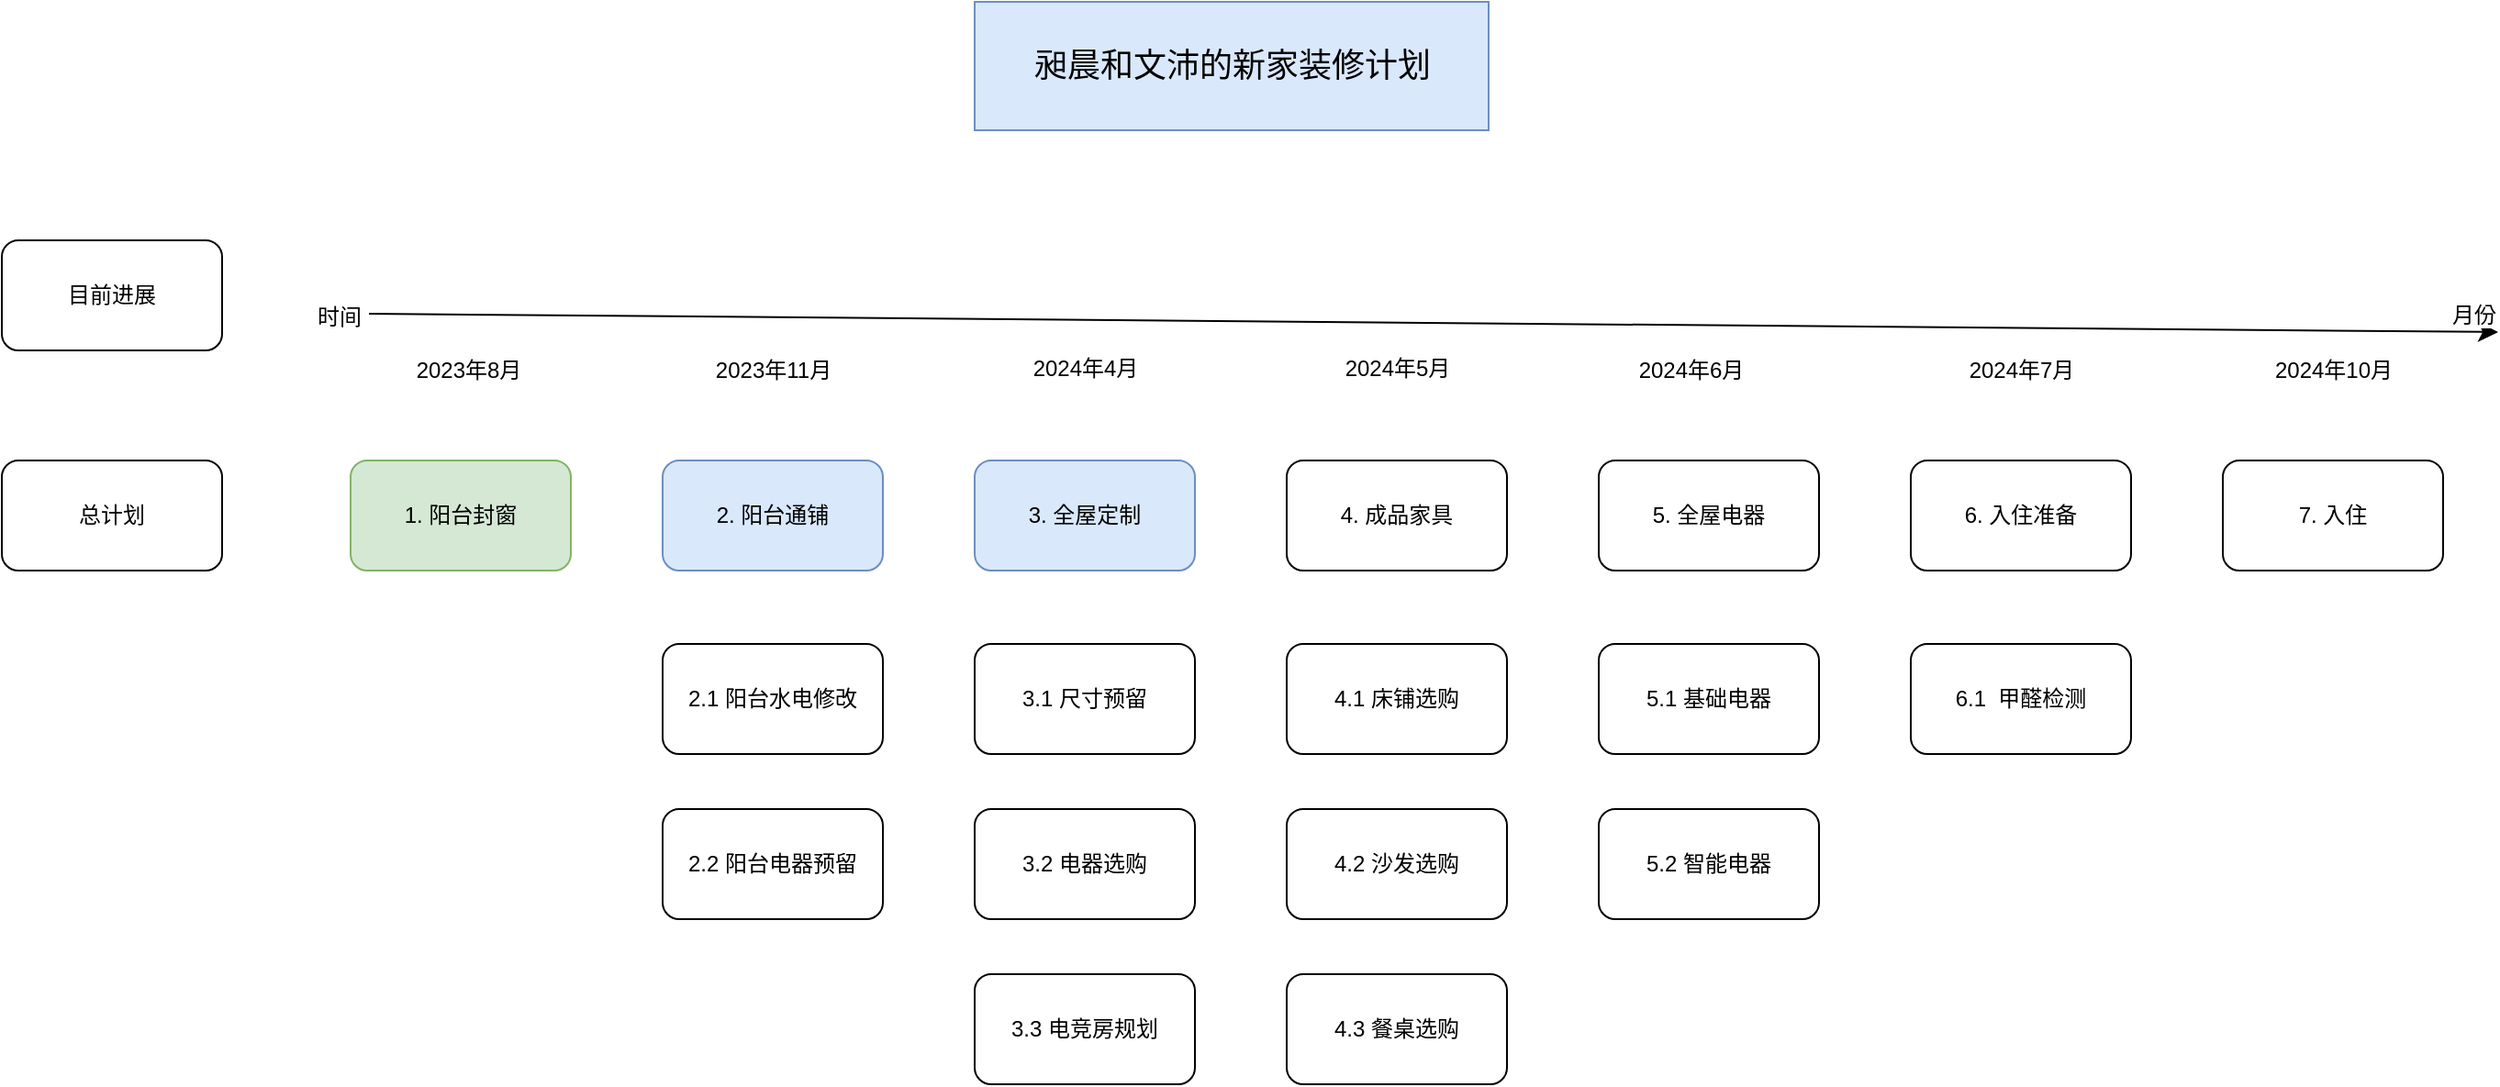 <mxfile version="24.2.1" type="github" pages="2">
  <diagram id="mMT2B7IPSLqFw86a7ch0" name="第 1 页">
    <mxGraphModel dx="1502" dy="717" grid="1" gridSize="10" guides="1" tooltips="1" connect="1" arrows="1" fold="1" page="1" pageScale="1" pageWidth="827" pageHeight="1169" math="0" shadow="0">
      <root>
        <mxCell id="0" />
        <mxCell id="1" parent="0" />
        <mxCell id="d26VpmdbgYNNtqfkizbk-1" value="&lt;font style=&quot;font-size: 18px;&quot;&gt;昶晨和文沛的新家装修计划&lt;/font&gt;" style="text;html=1;align=center;verticalAlign=middle;resizable=0;points=[];autosize=1;strokeColor=#6c8ebf;fillColor=#dae8fc;spacingLeft=20;spacingBottom=20;spacingRight=20;spacingTop=20;fontFamily=Georgia;" parent="1" vertex="1">
          <mxGeometry x="690" y="830" width="280" height="70" as="geometry" />
        </mxCell>
        <mxCell id="d26VpmdbgYNNtqfkizbk-2" value="目前进展" style="rounded=1;whiteSpace=wrap;html=1;" parent="1" vertex="1">
          <mxGeometry x="160" y="960" width="120" height="60" as="geometry" />
        </mxCell>
        <mxCell id="d26VpmdbgYNNtqfkizbk-3" value="总计划" style="rounded=1;whiteSpace=wrap;html=1;" parent="1" vertex="1">
          <mxGeometry x="160" y="1080" width="120" height="60" as="geometry" />
        </mxCell>
        <mxCell id="d26VpmdbgYNNtqfkizbk-4" value="1. 阳台封窗" style="rounded=1;whiteSpace=wrap;html=1;fillColor=#d5e8d4;strokeColor=#82b366;" parent="1" vertex="1">
          <mxGeometry x="350" y="1080" width="120" height="60" as="geometry" />
        </mxCell>
        <mxCell id="d26VpmdbgYNNtqfkizbk-5" value="2. 阳台通铺" style="rounded=1;whiteSpace=wrap;html=1;fillColor=#dae8fc;strokeColor=#6c8ebf;" parent="1" vertex="1">
          <mxGeometry x="520" y="1080" width="120" height="60" as="geometry" />
        </mxCell>
        <mxCell id="d26VpmdbgYNNtqfkizbk-6" value="3. 全屋定制" style="rounded=1;whiteSpace=wrap;html=1;fillColor=#dae8fc;strokeColor=#6c8ebf;" parent="1" vertex="1">
          <mxGeometry x="690" y="1080" width="120" height="60" as="geometry" />
        </mxCell>
        <mxCell id="d26VpmdbgYNNtqfkizbk-7" value="4. 成品家具" style="rounded=1;whiteSpace=wrap;html=1;" parent="1" vertex="1">
          <mxGeometry x="860" y="1080" width="120" height="60" as="geometry" />
        </mxCell>
        <mxCell id="d26VpmdbgYNNtqfkizbk-8" value="5. 全屋电器" style="rounded=1;whiteSpace=wrap;html=1;" parent="1" vertex="1">
          <mxGeometry x="1030" y="1080" width="120" height="60" as="geometry" />
        </mxCell>
        <mxCell id="d26VpmdbgYNNtqfkizbk-9" value="6. 入住准备" style="rounded=1;whiteSpace=wrap;html=1;" parent="1" vertex="1">
          <mxGeometry x="1200" y="1080" width="120" height="60" as="geometry" />
        </mxCell>
        <mxCell id="d26VpmdbgYNNtqfkizbk-10" value="2.1 阳台水电修改" style="rounded=1;whiteSpace=wrap;html=1;" parent="1" vertex="1">
          <mxGeometry x="520" y="1180" width="120" height="60" as="geometry" />
        </mxCell>
        <mxCell id="d26VpmdbgYNNtqfkizbk-11" value="2.2 阳台电器预留" style="rounded=1;whiteSpace=wrap;html=1;" parent="1" vertex="1">
          <mxGeometry x="520" y="1270" width="120" height="60" as="geometry" />
        </mxCell>
        <mxCell id="d26VpmdbgYNNtqfkizbk-12" value="4.1 床铺选购" style="rounded=1;whiteSpace=wrap;html=1;" parent="1" vertex="1">
          <mxGeometry x="860" y="1180" width="120" height="60" as="geometry" />
        </mxCell>
        <mxCell id="d26VpmdbgYNNtqfkizbk-13" value="3.1 尺寸预留" style="rounded=1;whiteSpace=wrap;html=1;" parent="1" vertex="1">
          <mxGeometry x="690" y="1180" width="120" height="60" as="geometry" />
        </mxCell>
        <mxCell id="N8o3hWcKYE_QhNW0NXMh-1" value="3.2 电器选购" style="rounded=1;whiteSpace=wrap;html=1;" vertex="1" parent="1">
          <mxGeometry x="690" y="1270" width="120" height="60" as="geometry" />
        </mxCell>
        <mxCell id="N8o3hWcKYE_QhNW0NXMh-2" value="4.2 沙发选购" style="rounded=1;whiteSpace=wrap;html=1;" vertex="1" parent="1">
          <mxGeometry x="860" y="1270" width="120" height="60" as="geometry" />
        </mxCell>
        <mxCell id="N8o3hWcKYE_QhNW0NXMh-3" value="4.3 餐桌选购" style="rounded=1;whiteSpace=wrap;html=1;" vertex="1" parent="1">
          <mxGeometry x="860" y="1360" width="120" height="60" as="geometry" />
        </mxCell>
        <mxCell id="N8o3hWcKYE_QhNW0NXMh-4" value="3.3 电竞房规划" style="rounded=1;whiteSpace=wrap;html=1;" vertex="1" parent="1">
          <mxGeometry x="690" y="1360" width="120" height="60" as="geometry" />
        </mxCell>
        <mxCell id="N8o3hWcKYE_QhNW0NXMh-5" value="5.1 基础电器" style="rounded=1;whiteSpace=wrap;html=1;" vertex="1" parent="1">
          <mxGeometry x="1030" y="1180" width="120" height="60" as="geometry" />
        </mxCell>
        <mxCell id="N8o3hWcKYE_QhNW0NXMh-6" value="5.2 智能电器" style="rounded=1;whiteSpace=wrap;html=1;" vertex="1" parent="1">
          <mxGeometry x="1030" y="1270" width="120" height="60" as="geometry" />
        </mxCell>
        <mxCell id="N8o3hWcKYE_QhNW0NXMh-7" value="" style="endArrow=classic;html=1;rounded=0;fontSize=12;startSize=8;endSize=8;curved=1;" edge="1" parent="1">
          <mxGeometry relative="1" as="geometry">
            <mxPoint x="360" y="1000" as="sourcePoint" />
            <mxPoint x="1520" y="1010" as="targetPoint" />
          </mxGeometry>
        </mxCell>
        <mxCell id="N8o3hWcKYE_QhNW0NXMh-8" value="2024年4月" style="edgeLabel;resizable=1;html=1;fontSize=12;;align=center;verticalAlign=middle;movable=1;rotatable=1;deletable=1;editable=1;locked=0;connectable=1;" connectable="0" vertex="1" parent="N8o3hWcKYE_QhNW0NXMh-7">
          <mxGeometry relative="1" as="geometry">
            <mxPoint x="-190" y="25" as="offset" />
          </mxGeometry>
        </mxCell>
        <mxCell id="N8o3hWcKYE_QhNW0NXMh-9" value="时间" style="edgeLabel;resizable=0;html=1;fontSize=12;;align=left;verticalAlign=bottom;" connectable="0" vertex="1" parent="N8o3hWcKYE_QhNW0NXMh-7">
          <mxGeometry x="-1" relative="1" as="geometry">
            <mxPoint x="-30" y="10" as="offset" />
          </mxGeometry>
        </mxCell>
        <mxCell id="N8o3hWcKYE_QhNW0NXMh-10" value="月份" style="edgeLabel;resizable=0;html=1;fontSize=12;;align=right;verticalAlign=bottom;" connectable="0" vertex="1" parent="N8o3hWcKYE_QhNW0NXMh-7">
          <mxGeometry x="1" relative="1" as="geometry" />
        </mxCell>
        <mxCell id="N8o3hWcKYE_QhNW0NXMh-13" value="2023年8月" style="edgeLabel;html=1;align=center;verticalAlign=middle;resizable=0;points=[];fontSize=12;" vertex="1" connectable="0" parent="N8o3hWcKYE_QhNW0NXMh-7">
          <mxGeometry x="-0.913" y="6" relative="1" as="geometry">
            <mxPoint x="3" y="36" as="offset" />
          </mxGeometry>
        </mxCell>
        <mxCell id="N8o3hWcKYE_QhNW0NXMh-14" value="2024年5月" style="edgeLabel;html=1;align=center;verticalAlign=middle;resizable=0;points=[];fontSize=12;" vertex="1" connectable="0" parent="N8o3hWcKYE_QhNW0NXMh-7">
          <mxGeometry x="0.108" y="5" relative="1" as="geometry">
            <mxPoint x="-83" y="29" as="offset" />
          </mxGeometry>
        </mxCell>
        <mxCell id="N8o3hWcKYE_QhNW0NXMh-15" value="2024年6月" style="edgeLabel;html=1;align=center;verticalAlign=middle;resizable=0;points=[];fontSize=12;" vertex="1" connectable="0" parent="N8o3hWcKYE_QhNW0NXMh-7">
          <mxGeometry x="0.481" y="3" relative="1" as="geometry">
            <mxPoint x="-139" y="26" as="offset" />
          </mxGeometry>
        </mxCell>
        <mxCell id="N8o3hWcKYE_QhNW0NXMh-19" value="2023年11月" style="edgeLabel;html=1;align=center;verticalAlign=middle;resizable=0;points=[];fontSize=12;" vertex="1" connectable="0" parent="N8o3hWcKYE_QhNW0NXMh-7">
          <mxGeometry x="-0.913" y="6" relative="1" as="geometry">
            <mxPoint x="169" y="36" as="offset" />
          </mxGeometry>
        </mxCell>
        <mxCell id="N8o3hWcKYE_QhNW0NXMh-21" value="2024年7月" style="edgeLabel;html=1;align=center;verticalAlign=middle;resizable=0;points=[];fontSize=12;" vertex="1" connectable="0" parent="N8o3hWcKYE_QhNW0NXMh-7">
          <mxGeometry x="0.481" y="3" relative="1" as="geometry">
            <mxPoint x="41" y="26" as="offset" />
          </mxGeometry>
        </mxCell>
        <mxCell id="N8o3hWcKYE_QhNW0NXMh-22" value="2024年10月" style="edgeLabel;html=1;align=center;verticalAlign=middle;resizable=0;points=[];fontSize=12;" vertex="1" connectable="0" parent="N8o3hWcKYE_QhNW0NXMh-7">
          <mxGeometry x="0.481" y="3" relative="1" as="geometry">
            <mxPoint x="211" y="26" as="offset" />
          </mxGeometry>
        </mxCell>
        <mxCell id="N8o3hWcKYE_QhNW0NXMh-23" value="7. 入住" style="rounded=1;whiteSpace=wrap;html=1;" vertex="1" parent="1">
          <mxGeometry x="1370" y="1080" width="120" height="60" as="geometry" />
        </mxCell>
        <mxCell id="N8o3hWcKYE_QhNW0NXMh-25" value="6.1&amp;nbsp; 甲醛检测" style="rounded=1;whiteSpace=wrap;html=1;" vertex="1" parent="1">
          <mxGeometry x="1200" y="1180" width="120" height="60" as="geometry" />
        </mxCell>
      </root>
    </mxGraphModel>
  </diagram>
  <diagram id="kdJeROLduSGKQ8txdP4E" name="第 2 页">
    <mxGraphModel dx="1562" dy="810" grid="1" gridSize="10" guides="1" tooltips="1" connect="1" arrows="1" fold="1" page="1" pageScale="1" pageWidth="827" pageHeight="1169" math="0" shadow="0">
      <root>
        <mxCell id="0" />
        <mxCell id="1" parent="0" />
        <mxCell id="aeps_WbyyTZ9jilFd3UT-1" value="" style="rounded=0;whiteSpace=wrap;html=1;" vertex="1" parent="1">
          <mxGeometry x="260" y="380" width="320" height="210" as="geometry" />
        </mxCell>
      </root>
    </mxGraphModel>
  </diagram>
</mxfile>
